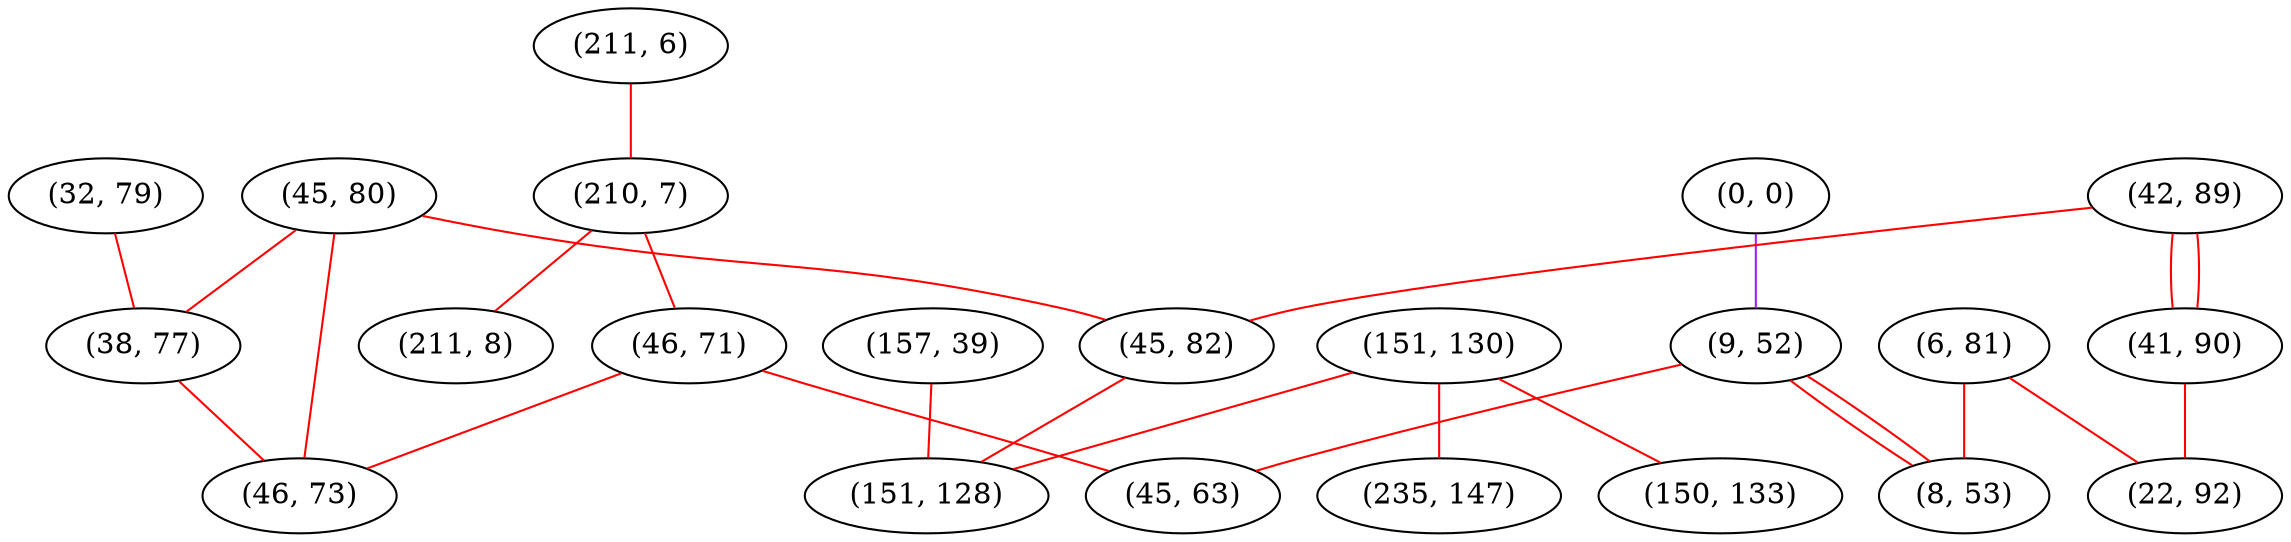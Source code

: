 graph "" {
"(32, 79)";
"(45, 80)";
"(157, 39)";
"(211, 6)";
"(151, 130)";
"(210, 7)";
"(211, 8)";
"(0, 0)";
"(46, 71)";
"(42, 89)";
"(45, 82)";
"(38, 77)";
"(6, 81)";
"(41, 90)";
"(9, 52)";
"(8, 53)";
"(150, 133)";
"(151, 128)";
"(22, 92)";
"(46, 73)";
"(45, 63)";
"(235, 147)";
"(32, 79)" -- "(38, 77)"  [color=red, key=0, weight=1];
"(45, 80)" -- "(46, 73)"  [color=red, key=0, weight=1];
"(45, 80)" -- "(45, 82)"  [color=red, key=0, weight=1];
"(45, 80)" -- "(38, 77)"  [color=red, key=0, weight=1];
"(157, 39)" -- "(151, 128)"  [color=red, key=0, weight=1];
"(211, 6)" -- "(210, 7)"  [color=red, key=0, weight=1];
"(151, 130)" -- "(151, 128)"  [color=red, key=0, weight=1];
"(151, 130)" -- "(235, 147)"  [color=red, key=0, weight=1];
"(151, 130)" -- "(150, 133)"  [color=red, key=0, weight=1];
"(210, 7)" -- "(211, 8)"  [color=red, key=0, weight=1];
"(210, 7)" -- "(46, 71)"  [color=red, key=0, weight=1];
"(0, 0)" -- "(9, 52)"  [color=purple, key=0, weight=4];
"(46, 71)" -- "(46, 73)"  [color=red, key=0, weight=1];
"(46, 71)" -- "(45, 63)"  [color=red, key=0, weight=1];
"(42, 89)" -- "(41, 90)"  [color=red, key=0, weight=1];
"(42, 89)" -- "(41, 90)"  [color=red, key=1, weight=1];
"(42, 89)" -- "(45, 82)"  [color=red, key=0, weight=1];
"(45, 82)" -- "(151, 128)"  [color=red, key=0, weight=1];
"(38, 77)" -- "(46, 73)"  [color=red, key=0, weight=1];
"(6, 81)" -- "(22, 92)"  [color=red, key=0, weight=1];
"(6, 81)" -- "(8, 53)"  [color=red, key=0, weight=1];
"(41, 90)" -- "(22, 92)"  [color=red, key=0, weight=1];
"(9, 52)" -- "(45, 63)"  [color=red, key=0, weight=1];
"(9, 52)" -- "(8, 53)"  [color=red, key=0, weight=1];
"(9, 52)" -- "(8, 53)"  [color=red, key=1, weight=1];
}

